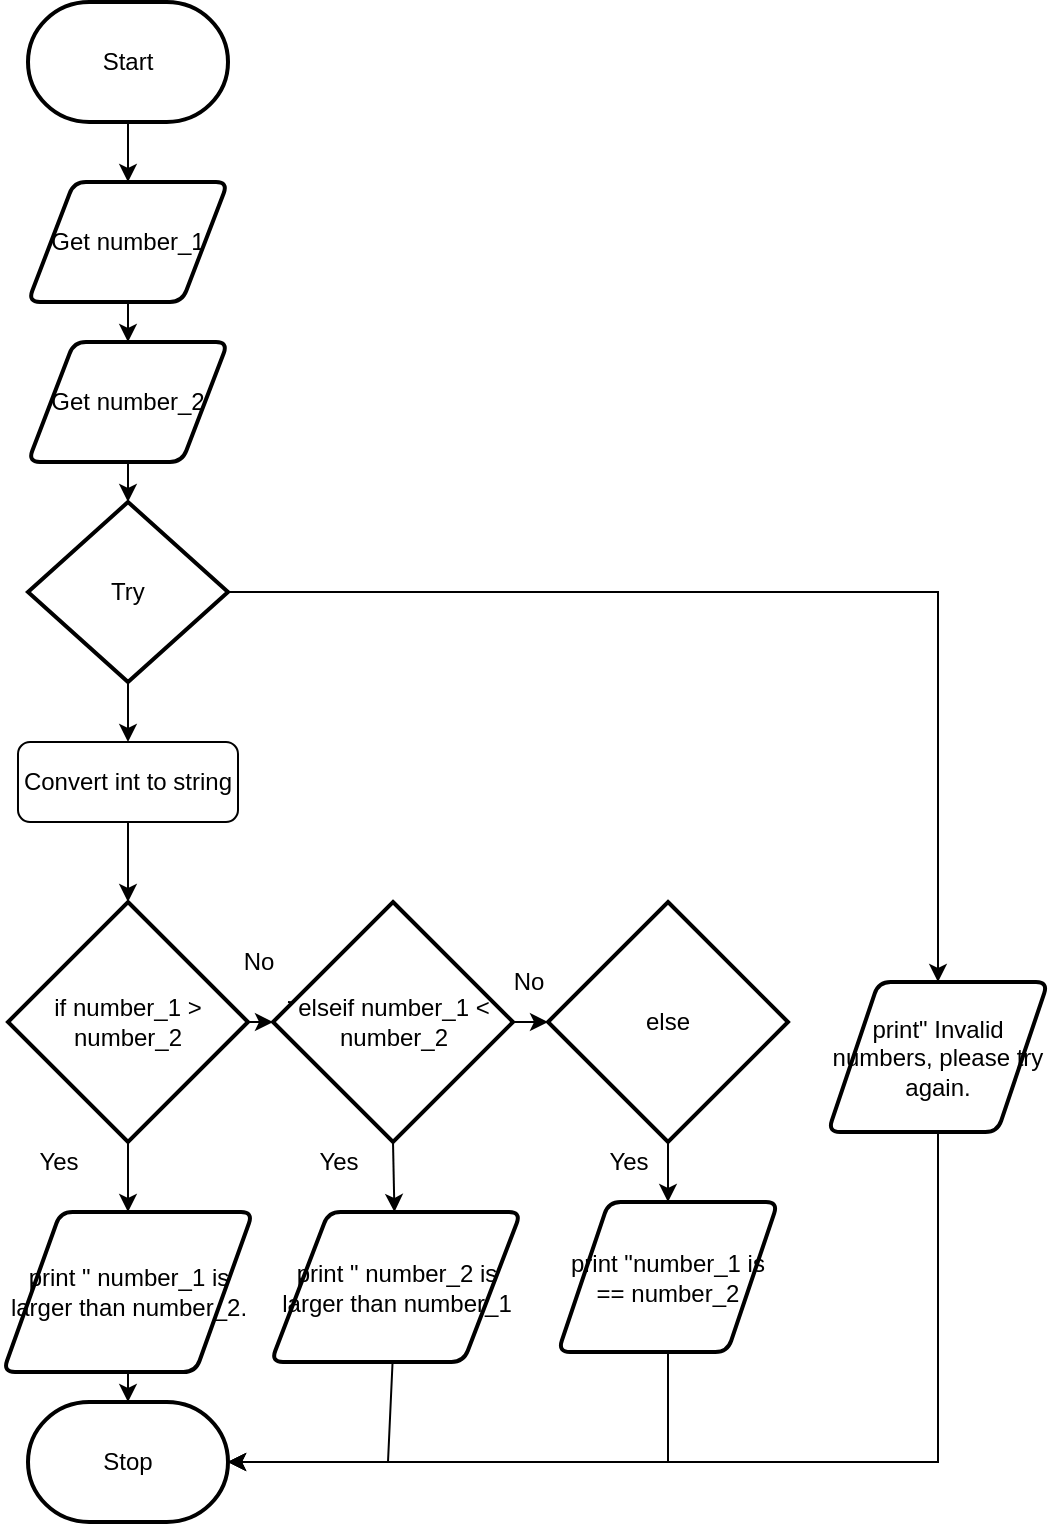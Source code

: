 <mxfile>
    <diagram id="JqOo338mFjRoOCTTENWM" name="Page-1">
        <mxGraphModel dx="674" dy="396" grid="1" gridSize="10" guides="1" tooltips="1" connect="1" arrows="1" fold="1" page="1" pageScale="1" pageWidth="827" pageHeight="1169" math="0" shadow="0">
            <root>
                <mxCell id="0"/>
                <mxCell id="1" parent="0"/>
                <mxCell id="8" style="edgeStyle=none;html=1;" parent="1" source="2" target="3" edge="1">
                    <mxGeometry relative="1" as="geometry"/>
                </mxCell>
                <mxCell id="2" value="Start" style="strokeWidth=2;html=1;shape=mxgraph.flowchart.terminator;whiteSpace=wrap;" parent="1" vertex="1">
                    <mxGeometry x="370" y="20" width="100" height="60" as="geometry"/>
                </mxCell>
                <mxCell id="9" style="edgeStyle=none;html=1;entryX=0.5;entryY=0;entryDx=0;entryDy=0;" parent="1" source="3" target="16" edge="1">
                    <mxGeometry relative="1" as="geometry">
                        <mxPoint x="420" y="200" as="targetPoint"/>
                    </mxGeometry>
                </mxCell>
                <mxCell id="3" value="Get number_1" style="shape=parallelogram;html=1;strokeWidth=2;perimeter=parallelogramPerimeter;whiteSpace=wrap;rounded=1;arcSize=12;size=0.23;" parent="1" vertex="1">
                    <mxGeometry x="370" y="110" width="100" height="60" as="geometry"/>
                </mxCell>
                <mxCell id="18" style="edgeStyle=none;html=1;entryX=0.5;entryY=0;entryDx=0;entryDy=0;entryPerimeter=0;" parent="1" source="16" target="17" edge="1">
                    <mxGeometry relative="1" as="geometry"/>
                </mxCell>
                <mxCell id="16" value="Get number_2" style="shape=parallelogram;html=1;strokeWidth=2;perimeter=parallelogramPerimeter;whiteSpace=wrap;rounded=1;arcSize=12;size=0.23;" parent="1" vertex="1">
                    <mxGeometry x="370" y="190" width="100" height="60" as="geometry"/>
                </mxCell>
                <mxCell id="21" style="edgeStyle=none;html=1;entryX=0.5;entryY=0;entryDx=0;entryDy=0;" parent="1" source="17" target="20" edge="1">
                    <mxGeometry relative="1" as="geometry"/>
                </mxCell>
                <mxCell id="52" style="edgeStyle=none;html=1;entryX=0.5;entryY=0;entryDx=0;entryDy=0;exitX=1;exitY=0.5;exitDx=0;exitDy=0;exitPerimeter=0;rounded=0;" parent="1" source="17" target="50" edge="1">
                    <mxGeometry relative="1" as="geometry">
                        <Array as="points">
                            <mxPoint x="825" y="315"/>
                        </Array>
                    </mxGeometry>
                </mxCell>
                <mxCell id="17" value="Try" style="strokeWidth=2;html=1;shape=mxgraph.flowchart.decision;whiteSpace=wrap;" parent="1" vertex="1">
                    <mxGeometry x="370" y="270" width="100" height="90" as="geometry"/>
                </mxCell>
                <mxCell id="20" value="Convert int to string" style="rounded=1;whiteSpace=wrap;html=1;" parent="1" vertex="1">
                    <mxGeometry x="365" y="390" width="110" height="40" as="geometry"/>
                </mxCell>
                <mxCell id="24" style="edgeStyle=none;html=1;entryX=0.5;entryY=0;entryDx=0;entryDy=0;entryPerimeter=0;exitX=0.5;exitY=1;exitDx=0;exitDy=0;" parent="1" source="20" target="31" edge="1">
                    <mxGeometry relative="1" as="geometry">
                        <mxPoint x="420" y="480" as="targetPoint"/>
                        <mxPoint x="420" y="440" as="sourcePoint"/>
                    </mxGeometry>
                </mxCell>
                <mxCell id="26" style="edgeStyle=none;html=1;" parent="1" source="27" target="28" edge="1">
                    <mxGeometry relative="1" as="geometry">
                        <mxPoint x="420" y="740" as="targetPoint"/>
                    </mxGeometry>
                </mxCell>
                <mxCell id="27" value="print &quot; number_1 is larger than number_2." style="shape=parallelogram;html=1;strokeWidth=2;perimeter=parallelogramPerimeter;whiteSpace=wrap;rounded=1;arcSize=12;size=0.23;" parent="1" vertex="1">
                    <mxGeometry x="357.5" y="625" width="125" height="80" as="geometry"/>
                </mxCell>
                <mxCell id="28" value="Stop" style="strokeWidth=2;html=1;shape=mxgraph.flowchart.terminator;whiteSpace=wrap;" parent="1" vertex="1">
                    <mxGeometry x="370" y="720" width="100" height="60" as="geometry"/>
                </mxCell>
                <mxCell id="29" style="edgeStyle=none;html=1;" parent="1" source="31" target="27" edge="1">
                    <mxGeometry relative="1" as="geometry"/>
                </mxCell>
                <mxCell id="30" style="edgeStyle=none;html=1;exitX=1;exitY=0.5;exitDx=0;exitDy=0;exitPerimeter=0;rounded=0;startArrow=none;" parent="1" target="36" edge="1">
                    <mxGeometry relative="1" as="geometry">
                        <Array as="points">
                            <mxPoint x="602" y="530"/>
                        </Array>
                        <mxPoint x="602.02" y="571.98" as="targetPoint"/>
                        <mxPoint x="500" y="520" as="sourcePoint"/>
                    </mxGeometry>
                </mxCell>
                <mxCell id="31" value="if number_1 &amp;gt; number_2" style="strokeWidth=2;html=1;shape=mxgraph.flowchart.decision;whiteSpace=wrap;" parent="1" vertex="1">
                    <mxGeometry x="360" y="470" width="120" height="120" as="geometry"/>
                </mxCell>
                <mxCell id="32" value="Yes" style="text;html=1;align=center;verticalAlign=middle;resizable=0;points=[];autosize=1;strokeColor=none;fillColor=none;" parent="1" vertex="1">
                    <mxGeometry x="365" y="590" width="40" height="20" as="geometry"/>
                </mxCell>
                <mxCell id="34" style="edgeStyle=none;html=1;exitX=0.5;exitY=1;exitDx=0;exitDy=0;exitPerimeter=0;" parent="1" source="36" target="38" edge="1">
                    <mxGeometry relative="1" as="geometry">
                        <mxPoint x="600" y="720" as="targetPoint"/>
                    </mxGeometry>
                </mxCell>
                <mxCell id="35" style="edgeStyle=none;html=1;exitX=1;exitY=0.5;exitDx=0;exitDy=0;exitPerimeter=0;rounded=0;entryX=0;entryY=0.5;entryDx=0;entryDy=0;entryPerimeter=0;" parent="1" source="36" target="45" edge="1">
                    <mxGeometry relative="1" as="geometry">
                        <mxPoint x="650" y="530" as="targetPoint"/>
                        <Array as="points"/>
                    </mxGeometry>
                </mxCell>
                <mxCell id="36" value="elseif number_1 &amp;lt; number_2" style="strokeWidth=2;html=1;shape=mxgraph.flowchart.decision;whiteSpace=wrap;" parent="1" vertex="1">
                    <mxGeometry x="492.5" y="470" width="120" height="120" as="geometry"/>
                </mxCell>
                <mxCell id="37" style="edgeStyle=none;html=1;entryX=1;entryY=0.5;entryDx=0;entryDy=0;entryPerimeter=0;rounded=0;" parent="1" source="38" target="28" edge="1">
                    <mxGeometry relative="1" as="geometry">
                        <Array as="points">
                            <mxPoint x="550" y="750"/>
                        </Array>
                    </mxGeometry>
                </mxCell>
                <mxCell id="38" value="print &quot; number_2 is larger than number_1" style="shape=parallelogram;html=1;strokeWidth=2;perimeter=parallelogramPerimeter;whiteSpace=wrap;rounded=1;arcSize=12;size=0.23;" parent="1" vertex="1">
                    <mxGeometry x="491.5" y="625" width="125" height="75" as="geometry"/>
                </mxCell>
                <mxCell id="39" style="edgeStyle=none;rounded=0;html=1;entryX=1;entryY=0.5;entryDx=0;entryDy=0;entryPerimeter=0;" parent="1" source="40" target="28" edge="1">
                    <mxGeometry relative="1" as="geometry">
                        <Array as="points">
                            <mxPoint x="690" y="750"/>
                        </Array>
                    </mxGeometry>
                </mxCell>
                <mxCell id="40" value="print &quot;number_1 is == number_2" style="shape=parallelogram;html=1;strokeWidth=2;perimeter=parallelogramPerimeter;whiteSpace=wrap;rounded=1;arcSize=12;size=0.23;" parent="1" vertex="1">
                    <mxGeometry x="635" y="620" width="110" height="75" as="geometry"/>
                </mxCell>
                <mxCell id="41" value="Yes" style="text;html=1;align=center;verticalAlign=middle;resizable=0;points=[];autosize=1;strokeColor=none;fillColor=none;" parent="1" vertex="1">
                    <mxGeometry x="505" y="590" width="40" height="20" as="geometry"/>
                </mxCell>
                <mxCell id="42" value="No&lt;br&gt;" style="text;html=1;align=center;verticalAlign=middle;resizable=0;points=[];autosize=1;strokeColor=none;fillColor=none;" parent="1" vertex="1">
                    <mxGeometry x="605" y="500" width="30" height="20" as="geometry"/>
                </mxCell>
                <mxCell id="43" style="edgeStyle=none;html=1;entryX=0.5;entryY=0;entryDx=0;entryDy=0;" parent="1" source="45" target="40" edge="1">
                    <mxGeometry relative="1" as="geometry"/>
                </mxCell>
                <mxCell id="45" value="else" style="strokeWidth=2;html=1;shape=mxgraph.flowchart.decision;whiteSpace=wrap;" parent="1" vertex="1">
                    <mxGeometry x="630" y="470" width="120" height="120" as="geometry"/>
                </mxCell>
                <mxCell id="48" value="Yes" style="text;html=1;align=center;verticalAlign=middle;resizable=0;points=[];autosize=1;strokeColor=none;fillColor=none;" parent="1" vertex="1">
                    <mxGeometry x="650" y="590" width="40" height="20" as="geometry"/>
                </mxCell>
                <mxCell id="53" style="edgeStyle=none;rounded=0;html=1;" parent="1" source="50" edge="1">
                    <mxGeometry relative="1" as="geometry">
                        <mxPoint x="470" y="750" as="targetPoint"/>
                        <Array as="points">
                            <mxPoint x="825" y="750"/>
                        </Array>
                    </mxGeometry>
                </mxCell>
                <mxCell id="50" value="print&quot; Invalid numbers, please try again." style="shape=parallelogram;html=1;strokeWidth=2;perimeter=parallelogramPerimeter;whiteSpace=wrap;rounded=1;arcSize=12;size=0.23;" parent="1" vertex="1">
                    <mxGeometry x="770" y="510" width="110" height="75" as="geometry"/>
                </mxCell>
                <mxCell id="54" value="" style="edgeStyle=none;html=1;exitX=1;exitY=0.5;exitDx=0;exitDy=0;exitPerimeter=0;rounded=0;endArrow=none;" parent="1" source="31" edge="1">
                    <mxGeometry relative="1" as="geometry">
                        <Array as="points"/>
                        <mxPoint x="480" y="530" as="targetPoint"/>
                        <mxPoint x="480" y="530" as="sourcePoint"/>
                    </mxGeometry>
                </mxCell>
                <mxCell id="55" value="No&lt;br&gt;" style="text;html=1;align=center;verticalAlign=middle;resizable=0;points=[];autosize=1;strokeColor=none;fillColor=none;" parent="1" vertex="1">
                    <mxGeometry x="470" y="490" width="30" height="20" as="geometry"/>
                </mxCell>
                <mxCell id="57" style="edgeStyle=none;html=1;rounded=0;entryX=0;entryY=0.5;entryDx=0;entryDy=0;entryPerimeter=0;exitX=1;exitY=0.5;exitDx=0;exitDy=0;exitPerimeter=0;" parent="1" source="31" target="36" edge="1">
                    <mxGeometry relative="1" as="geometry">
                        <mxPoint x="640" y="540" as="targetPoint"/>
                        <Array as="points"/>
                        <mxPoint x="620" y="580" as="sourcePoint"/>
                    </mxGeometry>
                </mxCell>
            </root>
        </mxGraphModel>
    </diagram>
</mxfile>
